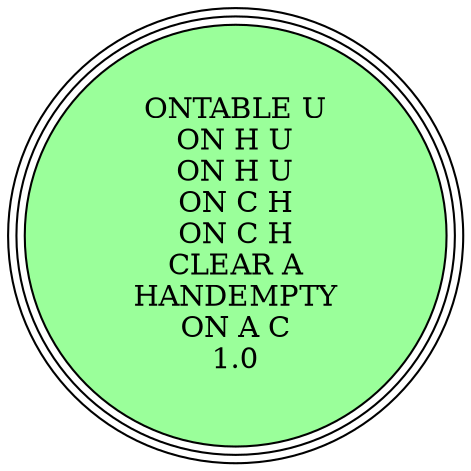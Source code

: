 digraph {
"ONTABLE U\nON H U\nON H U\nON C H\nON C H\nCLEAR A\nHANDEMPTY\nON A C\n1.0\n" [shape=circle, style=filled, fillcolor=palegreen1, peripheries=3];
"ONTABLE U\nON H U\nON H U\nON C H\nON C H\nCLEAR A\nHANDEMPTY\nON A C\n1.0\n" [shape=circle, style=filled, fillcolor=palegreen1, peripheries=3];
}
